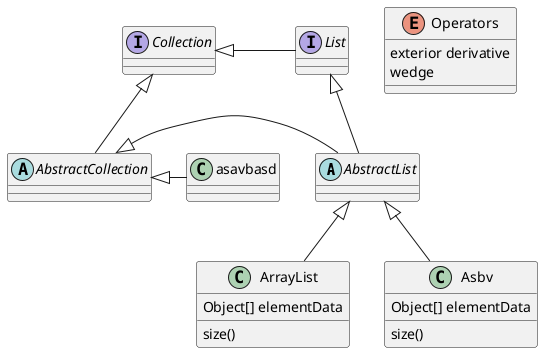 @startuml
'https://plantuml.com/class-diagram

abstract class AbstractList
abstract AbstractCollection
interface List
interface Collection

List <|-- AbstractList
Collection <|-- AbstractCollection

Collection <|- List
AbstractCollection <|- AbstractList
AbstractCollection <|- asavbasd
AbstractList <|-- ArrayList
AbstractList <|-- Asbv

class ArrayList {
Object[] elementData
size()
}

class Asbv {
Object[] elementData
size()
}

enum Operators {
exterior derivative
wedge
}

@enduml